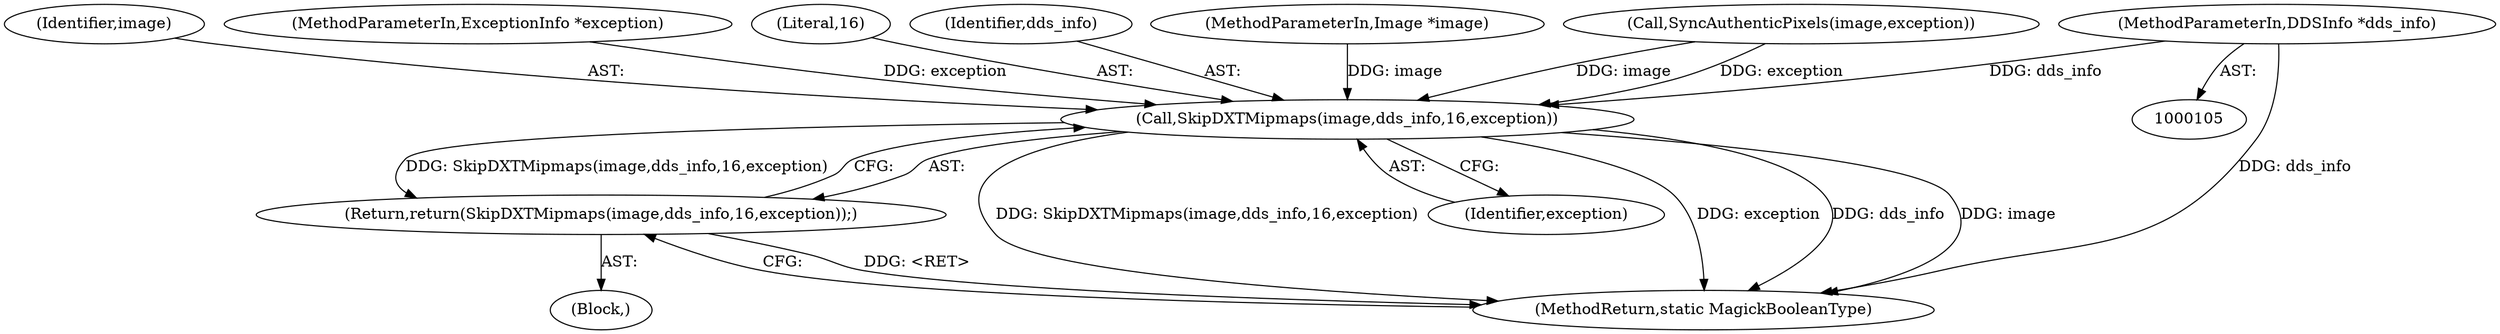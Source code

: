 digraph "0_ImageMagick_d7325bac173492b358417a0ad49fabad44447d52_1@pointer" {
"1000107" [label="(MethodParameterIn,DDSInfo *dds_info)"];
"1000344" [label="(Call,SkipDXTMipmaps(image,dds_info,16,exception))"];
"1000343" [label="(Return,return(SkipDXTMipmaps(image,dds_info,16,exception));)"];
"1000109" [label="(Block,)"];
"1000345" [label="(Identifier,image)"];
"1000108" [label="(MethodParameterIn,ExceptionInfo *exception)"];
"1000347" [label="(Literal,16)"];
"1000346" [label="(Identifier,dds_info)"];
"1000348" [label="(Identifier,exception)"];
"1000106" [label="(MethodParameterIn,Image *image)"];
"1000349" [label="(MethodReturn,static MagickBooleanType)"];
"1000337" [label="(Call,SyncAuthenticPixels(image,exception))"];
"1000343" [label="(Return,return(SkipDXTMipmaps(image,dds_info,16,exception));)"];
"1000107" [label="(MethodParameterIn,DDSInfo *dds_info)"];
"1000344" [label="(Call,SkipDXTMipmaps(image,dds_info,16,exception))"];
"1000107" -> "1000105"  [label="AST: "];
"1000107" -> "1000349"  [label="DDG: dds_info"];
"1000107" -> "1000344"  [label="DDG: dds_info"];
"1000344" -> "1000343"  [label="AST: "];
"1000344" -> "1000348"  [label="CFG: "];
"1000345" -> "1000344"  [label="AST: "];
"1000346" -> "1000344"  [label="AST: "];
"1000347" -> "1000344"  [label="AST: "];
"1000348" -> "1000344"  [label="AST: "];
"1000343" -> "1000344"  [label="CFG: "];
"1000344" -> "1000349"  [label="DDG: SkipDXTMipmaps(image,dds_info,16,exception)"];
"1000344" -> "1000349"  [label="DDG: exception"];
"1000344" -> "1000349"  [label="DDG: dds_info"];
"1000344" -> "1000349"  [label="DDG: image"];
"1000344" -> "1000343"  [label="DDG: SkipDXTMipmaps(image,dds_info,16,exception)"];
"1000337" -> "1000344"  [label="DDG: image"];
"1000337" -> "1000344"  [label="DDG: exception"];
"1000106" -> "1000344"  [label="DDG: image"];
"1000108" -> "1000344"  [label="DDG: exception"];
"1000343" -> "1000109"  [label="AST: "];
"1000349" -> "1000343"  [label="CFG: "];
"1000343" -> "1000349"  [label="DDG: <RET>"];
}
